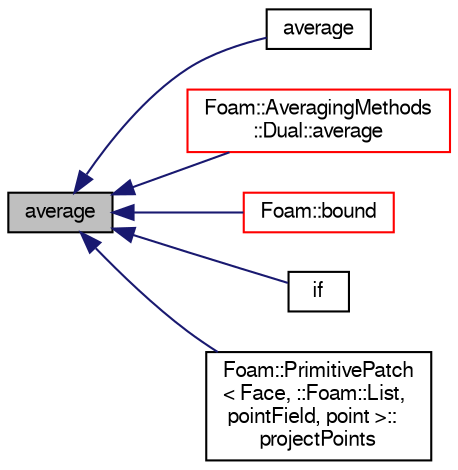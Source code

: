 digraph "average"
{
  bgcolor="transparent";
  edge [fontname="FreeSans",fontsize="10",labelfontname="FreeSans",labelfontsize="10"];
  node [fontname="FreeSans",fontsize="10",shape=record];
  rankdir="LR";
  Node307 [label="average",height=0.2,width=0.4,color="black", fillcolor="grey75", style="filled", fontcolor="black"];
  Node307 -> Node308 [dir="back",color="midnightblue",fontsize="10",style="solid",fontname="FreeSans"];
  Node308 [label="average",height=0.2,width=0.4,color="black",URL="$a21134.html#a52e8904ee8dcf1dcd648dd192c140296",tooltip="Area-weighted average a surfaceField creating a volField. "];
  Node307 -> Node309 [dir="back",color="midnightblue",fontsize="10",style="solid",fontname="FreeSans"];
  Node309 [label="Foam::AveragingMethods\l::Dual::average",height=0.2,width=0.4,color="red",URL="$a24210.html#adcc1a888cd92655a25f4d7838e3a3ec1",tooltip="Calculate the average. "];
  Node307 -> Node311 [dir="back",color="midnightblue",fontsize="10",style="solid",fontname="FreeSans"];
  Node311 [label="Foam::bound",height=0.2,width=0.4,color="red",URL="$a21124.html#a334b2a2d0ce7997d360f7a018174a077",tooltip="Bound the given scalar field if it has gone unbounded. "];
  Node307 -> Node398 [dir="back",color="midnightblue",fontsize="10",style="solid",fontname="FreeSans"];
  Node398 [label="if",height=0.2,width=0.4,color="black",URL="$a38441.html#a75c6a57dd63841e1ed00e5cc88efccae"];
  Node307 -> Node399 [dir="back",color="midnightblue",fontsize="10",style="solid",fontname="FreeSans"];
  Node399 [label="Foam::PrimitivePatch\l\< Face, ::Foam::List,\l pointField, point \>::\lprojectPoints",height=0.2,width=0.4,color="black",URL="$a27538.html#a3a55679cb439d4befd1dd0c6b5392ad5"];
}
